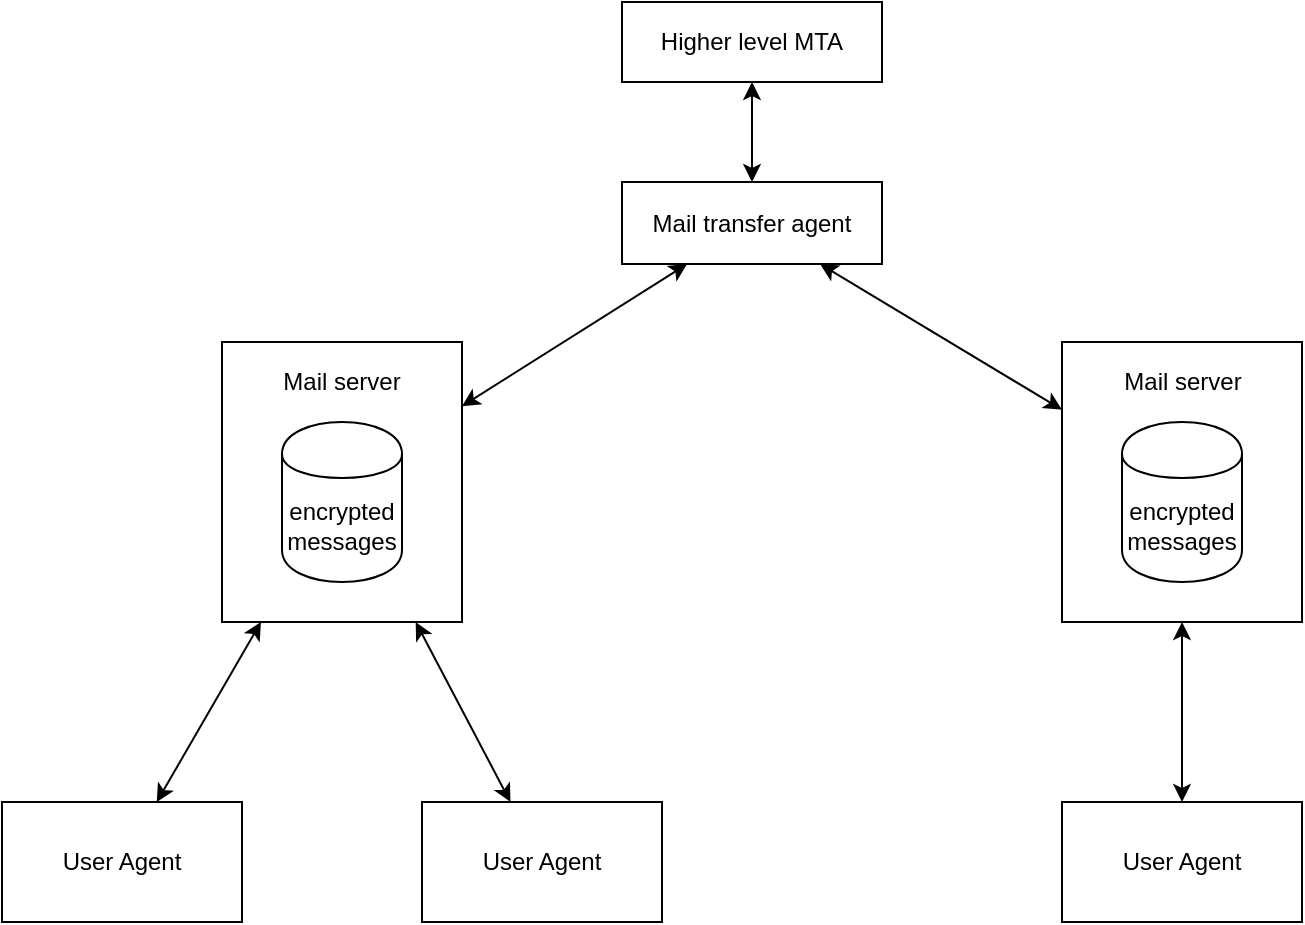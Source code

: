 <mxfile version="19.0.2" type="device"><diagram id="FSsPAecV_o3ggwJB50ZI" name="Page-1"><mxGraphModel dx="172" dy="418" grid="1" gridSize="10" guides="1" tooltips="1" connect="1" arrows="1" fold="1" page="1" pageScale="1" pageWidth="850" pageHeight="1100" math="0" shadow="0"><root><mxCell id="0"/><mxCell id="1" parent="0"/><mxCell id="Iy3YFLj9A4bFE9eBi8Et-1" value="User Agent" style="rounded=0;whiteSpace=wrap;html=1;" parent="1" vertex="1"><mxGeometry x="80" y="750" width="120" height="60" as="geometry"/></mxCell><mxCell id="Iy3YFLj9A4bFE9eBi8Et-2" value="" style="rounded=0;whiteSpace=wrap;html=1;" parent="1" vertex="1"><mxGeometry x="190" y="520" width="120" height="140" as="geometry"/></mxCell><mxCell id="Iy3YFLj9A4bFE9eBi8Et-3" value="Mail transfer agent" style="rounded=0;whiteSpace=wrap;html=1;" parent="1" vertex="1"><mxGeometry x="390" y="440" width="130" height="41" as="geometry"/></mxCell><mxCell id="Iy3YFLj9A4bFE9eBi8Et-4" value="" style="rounded=0;whiteSpace=wrap;html=1;" parent="1" vertex="1"><mxGeometry x="610" y="520" width="120" height="140" as="geometry"/></mxCell><mxCell id="Iy3YFLj9A4bFE9eBi8Et-5" value="User Agent" style="rounded=0;whiteSpace=wrap;html=1;" parent="1" vertex="1"><mxGeometry x="610" y="750" width="120" height="60" as="geometry"/></mxCell><mxCell id="Iy3YFLj9A4bFE9eBi8Et-6" value="User Agent" style="rounded=0;whiteSpace=wrap;html=1;" parent="1" vertex="1"><mxGeometry x="290" y="750" width="120" height="60" as="geometry"/></mxCell><mxCell id="Iy3YFLj9A4bFE9eBi8Et-7" value="" style="endArrow=classic;startArrow=classic;html=1;" parent="1" source="Iy3YFLj9A4bFE9eBi8Et-1" target="Iy3YFLj9A4bFE9eBi8Et-2" edge="1"><mxGeometry width="50" height="50" relative="1" as="geometry"><mxPoint x="90" y="840" as="sourcePoint"/><mxPoint x="140" y="790" as="targetPoint"/></mxGeometry></mxCell><mxCell id="Iy3YFLj9A4bFE9eBi8Et-8" value="" style="endArrow=classic;startArrow=classic;html=1;" parent="1" source="Iy3YFLj9A4bFE9eBi8Et-6" target="Iy3YFLj9A4bFE9eBi8Et-2" edge="1"><mxGeometry width="50" height="50" relative="1" as="geometry"><mxPoint x="90" y="840" as="sourcePoint"/><mxPoint x="140" y="790" as="targetPoint"/></mxGeometry></mxCell><mxCell id="Iy3YFLj9A4bFE9eBi8Et-9" value="" style="endArrow=classic;startArrow=classic;html=1;" parent="1" source="Iy3YFLj9A4bFE9eBi8Et-5" target="Iy3YFLj9A4bFE9eBi8Et-4" edge="1"><mxGeometry width="50" height="50" relative="1" as="geometry"><mxPoint x="80" y="880" as="sourcePoint"/><mxPoint x="130" y="830" as="targetPoint"/></mxGeometry></mxCell><mxCell id="Iy3YFLj9A4bFE9eBi8Et-10" value="" style="endArrow=classic;startArrow=classic;html=1;" parent="1" source="Iy3YFLj9A4bFE9eBi8Et-2" target="Iy3YFLj9A4bFE9eBi8Et-3" edge="1"><mxGeometry width="50" height="50" relative="1" as="geometry"><mxPoint x="80" y="880" as="sourcePoint"/><mxPoint x="130" y="830" as="targetPoint"/></mxGeometry></mxCell><mxCell id="Iy3YFLj9A4bFE9eBi8Et-11" value="" style="endArrow=classic;startArrow=classic;html=1;" parent="1" source="Iy3YFLj9A4bFE9eBi8Et-4" target="Iy3YFLj9A4bFE9eBi8Et-3" edge="1"><mxGeometry width="50" height="50" relative="1" as="geometry"><mxPoint x="80" y="880" as="sourcePoint"/><mxPoint x="130" y="830" as="targetPoint"/></mxGeometry></mxCell><mxCell id="Iy3YFLj9A4bFE9eBi8Et-14" value="encrypted messages" style="shape=cylinder;whiteSpace=wrap;html=1;boundedLbl=1;backgroundOutline=1;" parent="1" vertex="1"><mxGeometry x="220" y="560" width="60" height="80" as="geometry"/></mxCell><mxCell id="Iy3YFLj9A4bFE9eBi8Et-15" value="Mail server" style="text;html=1;strokeColor=none;fillColor=none;align=center;verticalAlign=middle;whiteSpace=wrap;rounded=0;" parent="1" vertex="1"><mxGeometry x="210" y="530" width="80" height="20" as="geometry"/></mxCell><mxCell id="Iy3YFLj9A4bFE9eBi8Et-16" value="Mail server" style="text;html=1;strokeColor=none;fillColor=none;align=center;verticalAlign=middle;whiteSpace=wrap;rounded=0;" parent="1" vertex="1"><mxGeometry x="634.5" y="530" width="71" height="20" as="geometry"/></mxCell><mxCell id="Iy3YFLj9A4bFE9eBi8Et-17" value="encrypted messages" style="shape=cylinder;whiteSpace=wrap;html=1;boundedLbl=1;backgroundOutline=1;" parent="1" vertex="1"><mxGeometry x="640" y="560" width="60" height="80" as="geometry"/></mxCell><mxCell id="Iy3YFLj9A4bFE9eBi8Et-24" value="Higher level MTA" style="rounded=0;whiteSpace=wrap;html=1;" parent="1" vertex="1"><mxGeometry x="390" y="350" width="130" height="40" as="geometry"/></mxCell><mxCell id="Iy3YFLj9A4bFE9eBi8Et-25" value="" style="endArrow=classic;startArrow=classic;html=1;" parent="1" source="Iy3YFLj9A4bFE9eBi8Et-3" target="Iy3YFLj9A4bFE9eBi8Et-24" edge="1"><mxGeometry width="50" height="50" relative="1" as="geometry"><mxPoint x="270" y="880" as="sourcePoint"/><mxPoint x="320" y="830" as="targetPoint"/></mxGeometry></mxCell></root></mxGraphModel></diagram></mxfile>